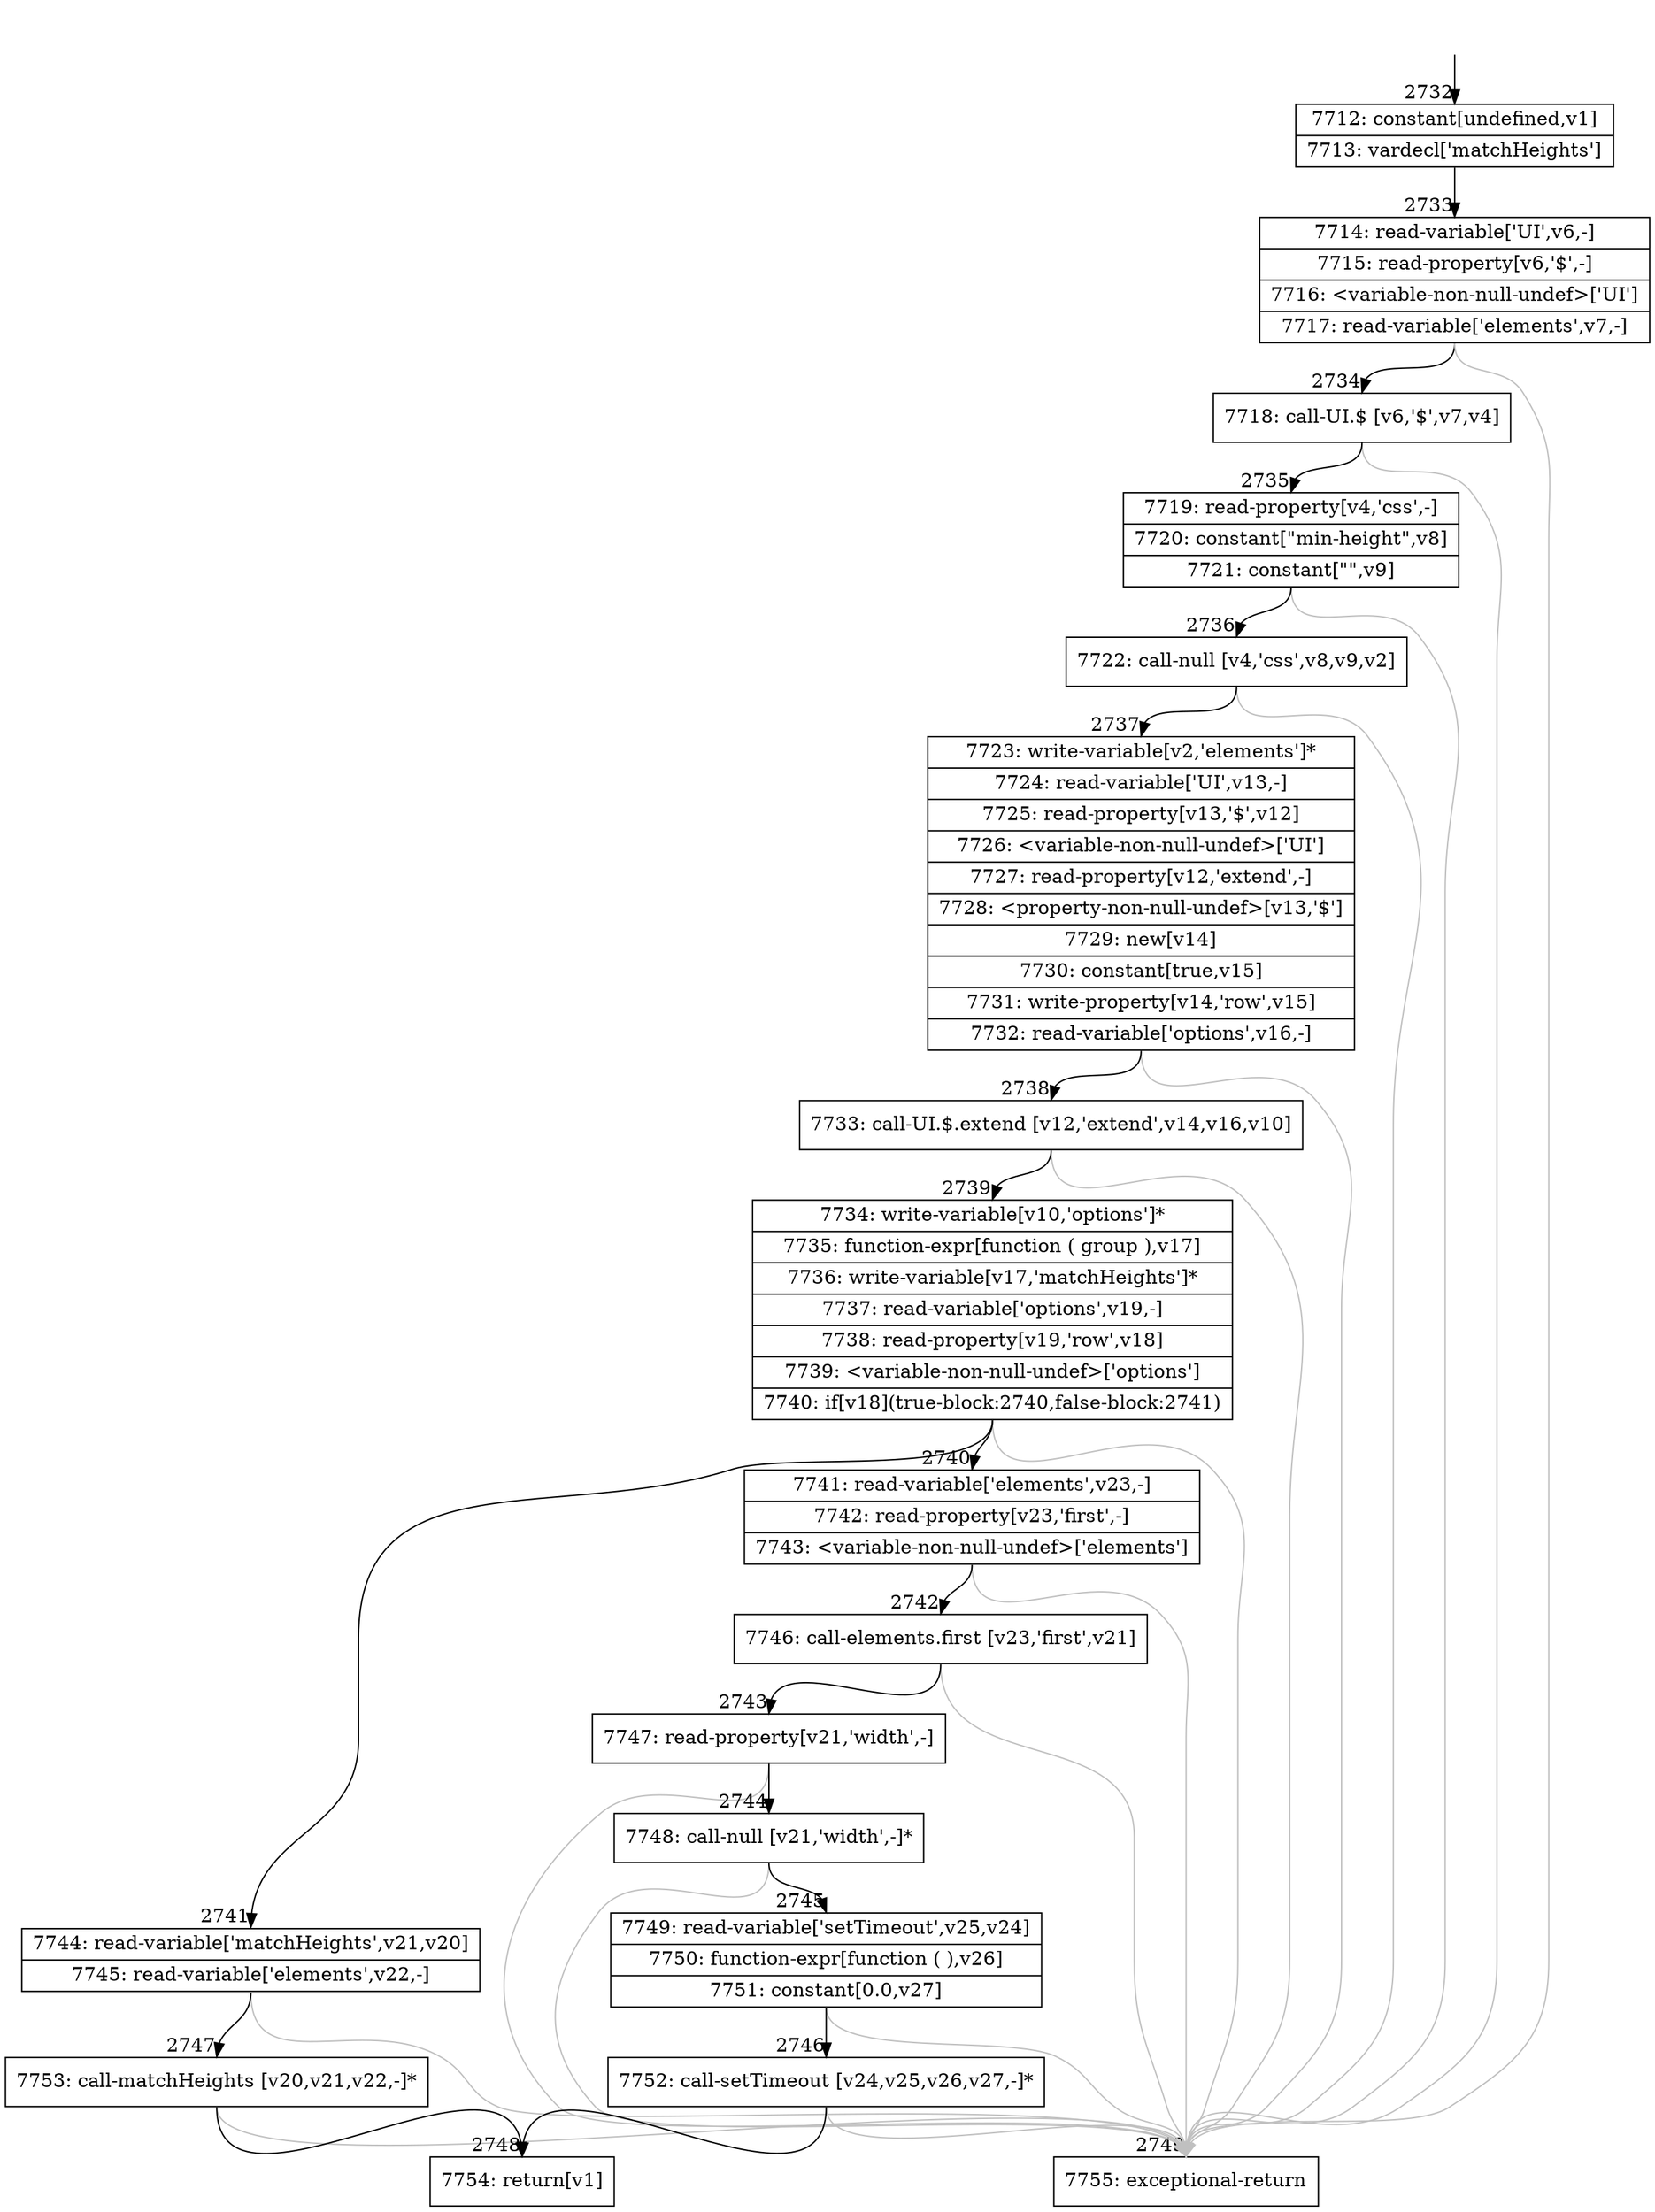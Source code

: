 digraph {
rankdir="TD"
BB_entry207[shape=none,label=""];
BB_entry207 -> BB2732 [tailport=s, headport=n, headlabel="    2732"]
BB2732 [shape=record label="{7712: constant[undefined,v1]|7713: vardecl['matchHeights']}" ] 
BB2732 -> BB2733 [tailport=s, headport=n, headlabel="      2733"]
BB2733 [shape=record label="{7714: read-variable['UI',v6,-]|7715: read-property[v6,'$',-]|7716: \<variable-non-null-undef\>['UI']|7717: read-variable['elements',v7,-]}" ] 
BB2733 -> BB2734 [tailport=s, headport=n, headlabel="      2734"]
BB2733 -> BB2749 [tailport=s, headport=n, color=gray, headlabel="      2749"]
BB2734 [shape=record label="{7718: call-UI.$ [v6,'$',v7,v4]}" ] 
BB2734 -> BB2735 [tailport=s, headport=n, headlabel="      2735"]
BB2734 -> BB2749 [tailport=s, headport=n, color=gray]
BB2735 [shape=record label="{7719: read-property[v4,'css',-]|7720: constant[\"min-height\",v8]|7721: constant[\"\",v9]}" ] 
BB2735 -> BB2736 [tailport=s, headport=n, headlabel="      2736"]
BB2735 -> BB2749 [tailport=s, headport=n, color=gray]
BB2736 [shape=record label="{7722: call-null [v4,'css',v8,v9,v2]}" ] 
BB2736 -> BB2737 [tailport=s, headport=n, headlabel="      2737"]
BB2736 -> BB2749 [tailport=s, headport=n, color=gray]
BB2737 [shape=record label="{7723: write-variable[v2,'elements']*|7724: read-variable['UI',v13,-]|7725: read-property[v13,'$',v12]|7726: \<variable-non-null-undef\>['UI']|7727: read-property[v12,'extend',-]|7728: \<property-non-null-undef\>[v13,'$']|7729: new[v14]|7730: constant[true,v15]|7731: write-property[v14,'row',v15]|7732: read-variable['options',v16,-]}" ] 
BB2737 -> BB2738 [tailport=s, headport=n, headlabel="      2738"]
BB2737 -> BB2749 [tailport=s, headport=n, color=gray]
BB2738 [shape=record label="{7733: call-UI.$.extend [v12,'extend',v14,v16,v10]}" ] 
BB2738 -> BB2739 [tailport=s, headport=n, headlabel="      2739"]
BB2738 -> BB2749 [tailport=s, headport=n, color=gray]
BB2739 [shape=record label="{7734: write-variable[v10,'options']*|7735: function-expr[function ( group ),v17]|7736: write-variable[v17,'matchHeights']*|7737: read-variable['options',v19,-]|7738: read-property[v19,'row',v18]|7739: \<variable-non-null-undef\>['options']|7740: if[v18](true-block:2740,false-block:2741)}" ] 
BB2739 -> BB2740 [tailport=s, headport=n, headlabel="      2740"]
BB2739 -> BB2741 [tailport=s, headport=n, headlabel="      2741"]
BB2739 -> BB2749 [tailport=s, headport=n, color=gray]
BB2740 [shape=record label="{7741: read-variable['elements',v23,-]|7742: read-property[v23,'first',-]|7743: \<variable-non-null-undef\>['elements']}" ] 
BB2740 -> BB2742 [tailport=s, headport=n, headlabel="      2742"]
BB2740 -> BB2749 [tailport=s, headport=n, color=gray]
BB2741 [shape=record label="{7744: read-variable['matchHeights',v21,v20]|7745: read-variable['elements',v22,-]}" ] 
BB2741 -> BB2747 [tailport=s, headport=n, headlabel="      2747"]
BB2741 -> BB2749 [tailport=s, headport=n, color=gray]
BB2742 [shape=record label="{7746: call-elements.first [v23,'first',v21]}" ] 
BB2742 -> BB2743 [tailport=s, headport=n, headlabel="      2743"]
BB2742 -> BB2749 [tailport=s, headport=n, color=gray]
BB2743 [shape=record label="{7747: read-property[v21,'width',-]}" ] 
BB2743 -> BB2744 [tailport=s, headport=n, headlabel="      2744"]
BB2743 -> BB2749 [tailport=s, headport=n, color=gray]
BB2744 [shape=record label="{7748: call-null [v21,'width',-]*}" ] 
BB2744 -> BB2745 [tailport=s, headport=n, headlabel="      2745"]
BB2744 -> BB2749 [tailport=s, headport=n, color=gray]
BB2745 [shape=record label="{7749: read-variable['setTimeout',v25,v24]|7750: function-expr[function ( ),v26]|7751: constant[0.0,v27]}" ] 
BB2745 -> BB2746 [tailport=s, headport=n, headlabel="      2746"]
BB2745 -> BB2749 [tailport=s, headport=n, color=gray]
BB2746 [shape=record label="{7752: call-setTimeout [v24,v25,v26,v27,-]*}" ] 
BB2746 -> BB2748 [tailport=s, headport=n, headlabel="      2748"]
BB2746 -> BB2749 [tailport=s, headport=n, color=gray]
BB2747 [shape=record label="{7753: call-matchHeights [v20,v21,v22,-]*}" ] 
BB2747 -> BB2748 [tailport=s, headport=n]
BB2747 -> BB2749 [tailport=s, headport=n, color=gray]
BB2748 [shape=record label="{7754: return[v1]}" ] 
BB2749 [shape=record label="{7755: exceptional-return}" ] 
//#$~ 2118
}
